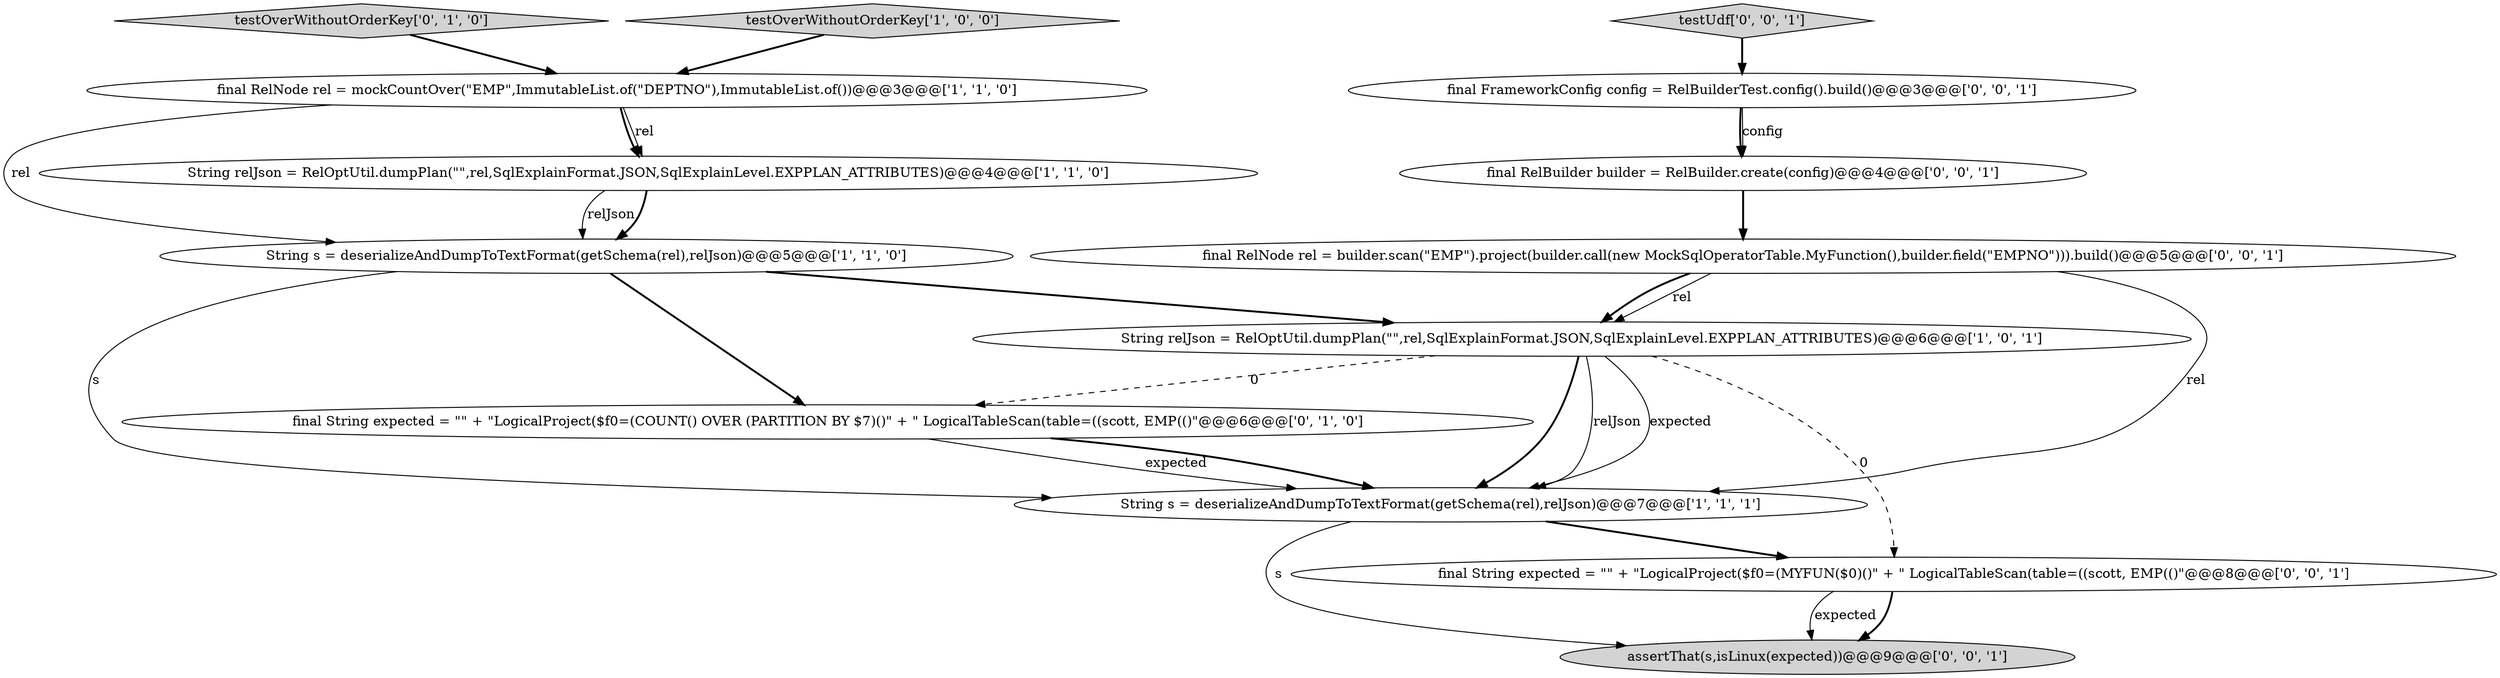 digraph {
9 [style = filled, label = "assertThat(s,isLinux(expected))@@@9@@@['0', '0', '1']", fillcolor = lightgray, shape = ellipse image = "AAA0AAABBB3BBB"];
5 [style = filled, label = "String s = deserializeAndDumpToTextFormat(getSchema(rel),relJson)@@@5@@@['1', '1', '0']", fillcolor = white, shape = ellipse image = "AAA0AAABBB1BBB"];
3 [style = filled, label = "final RelNode rel = mockCountOver(\"EMP\",ImmutableList.of(\"DEPTNO\"),ImmutableList.of())@@@3@@@['1', '1', '0']", fillcolor = white, shape = ellipse image = "AAA0AAABBB1BBB"];
8 [style = filled, label = "final FrameworkConfig config = RelBuilderTest.config().build()@@@3@@@['0', '0', '1']", fillcolor = white, shape = ellipse image = "AAA0AAABBB3BBB"];
7 [style = filled, label = "final String expected = \"\" + \"LogicalProject($f0=(COUNT() OVER (PARTITION BY $7)()\" + \" LogicalTableScan(table=((scott, EMP(()\"@@@6@@@['0', '1', '0']", fillcolor = white, shape = ellipse image = "AAA1AAABBB2BBB"];
13 [style = filled, label = "final String expected = \"\" + \"LogicalProject($f0=(MYFUN($0)()\" + \" LogicalTableScan(table=((scott, EMP(()\"@@@8@@@['0', '0', '1']", fillcolor = white, shape = ellipse image = "AAA0AAABBB3BBB"];
0 [style = filled, label = "String relJson = RelOptUtil.dumpPlan(\"\",rel,SqlExplainFormat.JSON,SqlExplainLevel.EXPPLAN_ATTRIBUTES)@@@4@@@['1', '1', '0']", fillcolor = white, shape = ellipse image = "AAA0AAABBB1BBB"];
1 [style = filled, label = "String relJson = RelOptUtil.dumpPlan(\"\",rel,SqlExplainFormat.JSON,SqlExplainLevel.EXPPLAN_ATTRIBUTES)@@@6@@@['1', '0', '1']", fillcolor = white, shape = ellipse image = "AAA0AAABBB1BBB"];
2 [style = filled, label = "testOverWithoutOrderKey['1', '0', '0']", fillcolor = lightgray, shape = diamond image = "AAA0AAABBB1BBB"];
4 [style = filled, label = "String s = deserializeAndDumpToTextFormat(getSchema(rel),relJson)@@@7@@@['1', '1', '1']", fillcolor = white, shape = ellipse image = "AAA0AAABBB1BBB"];
11 [style = filled, label = "testUdf['0', '0', '1']", fillcolor = lightgray, shape = diamond image = "AAA0AAABBB3BBB"];
10 [style = filled, label = "final RelNode rel = builder.scan(\"EMP\").project(builder.call(new MockSqlOperatorTable.MyFunction(),builder.field(\"EMPNO\"))).build()@@@5@@@['0', '0', '1']", fillcolor = white, shape = ellipse image = "AAA0AAABBB3BBB"];
6 [style = filled, label = "testOverWithoutOrderKey['0', '1', '0']", fillcolor = lightgray, shape = diamond image = "AAA0AAABBB2BBB"];
12 [style = filled, label = "final RelBuilder builder = RelBuilder.create(config)@@@4@@@['0', '0', '1']", fillcolor = white, shape = ellipse image = "AAA0AAABBB3BBB"];
1->4 [style = solid, label="relJson"];
8->12 [style = bold, label=""];
5->1 [style = bold, label=""];
7->4 [style = solid, label="expected"];
10->1 [style = solid, label="rel"];
5->4 [style = solid, label="s"];
1->13 [style = dashed, label="0"];
2->3 [style = bold, label=""];
10->1 [style = bold, label=""];
12->10 [style = bold, label=""];
1->7 [style = dashed, label="0"];
7->4 [style = bold, label=""];
1->4 [style = solid, label="expected"];
11->8 [style = bold, label=""];
3->0 [style = bold, label=""];
6->3 [style = bold, label=""];
8->12 [style = solid, label="config"];
1->4 [style = bold, label=""];
3->5 [style = solid, label="rel"];
0->5 [style = solid, label="relJson"];
4->13 [style = bold, label=""];
13->9 [style = bold, label=""];
0->5 [style = bold, label=""];
4->9 [style = solid, label="s"];
10->4 [style = solid, label="rel"];
13->9 [style = solid, label="expected"];
5->7 [style = bold, label=""];
3->0 [style = solid, label="rel"];
}
